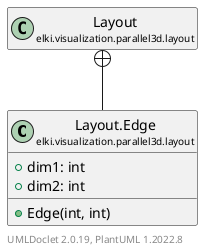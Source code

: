 @startuml
    remove .*\.(Instance|Par|Parameterizer|Factory)$
    set namespaceSeparator none
    hide empty fields
    hide empty methods

    class "<size:14>Layout.Edge\n<size:10>elki.visualization.parallel3d.layout" as elki.visualization.parallel3d.layout.Layout.Edge [[Layout.Edge.html]] {
        +dim1: int
        +dim2: int
        +Edge(int, int)
    }

    class "<size:14>Layout\n<size:10>elki.visualization.parallel3d.layout" as elki.visualization.parallel3d.layout.Layout [[Layout.html]]

    elki.visualization.parallel3d.layout.Layout +-- elki.visualization.parallel3d.layout.Layout.Edge

    center footer UMLDoclet 2.0.19, PlantUML 1.2022.8
@enduml
